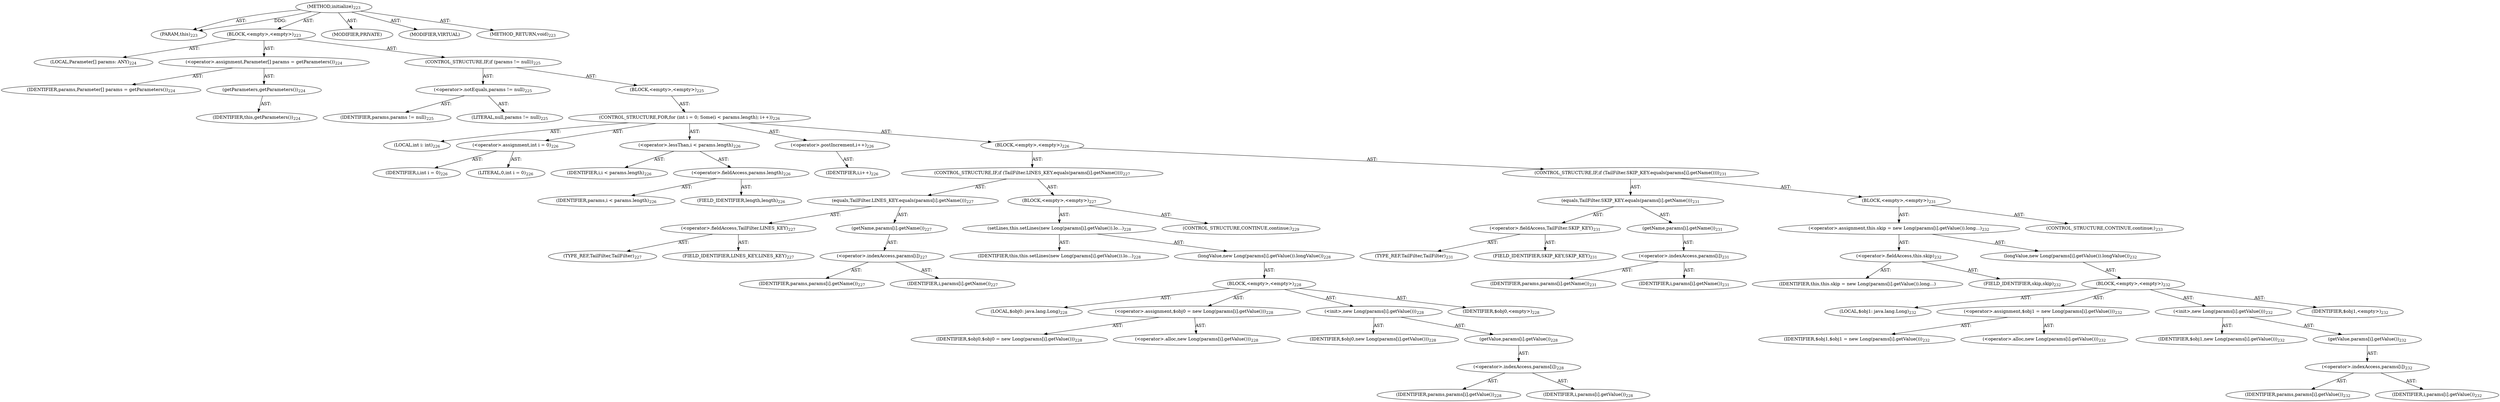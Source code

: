 digraph "initialize" {  
"111669149704" [label = <(METHOD,initialize)<SUB>223</SUB>> ]
"115964116996" [label = <(PARAM,this)<SUB>223</SUB>> ]
"25769803788" [label = <(BLOCK,&lt;empty&gt;,&lt;empty&gt;)<SUB>223</SUB>> ]
"94489280514" [label = <(LOCAL,Parameter[] params: ANY)<SUB>224</SUB>> ]
"30064771166" [label = <(&lt;operator&gt;.assignment,Parameter[] params = getParameters())<SUB>224</SUB>> ]
"68719476796" [label = <(IDENTIFIER,params,Parameter[] params = getParameters())<SUB>224</SUB>> ]
"30064771167" [label = <(getParameters,getParameters())<SUB>224</SUB>> ]
"68719476744" [label = <(IDENTIFIER,this,getParameters())<SUB>224</SUB>> ]
"47244640260" [label = <(CONTROL_STRUCTURE,IF,if (params != null))<SUB>225</SUB>> ]
"30064771168" [label = <(&lt;operator&gt;.notEquals,params != null)<SUB>225</SUB>> ]
"68719476797" [label = <(IDENTIFIER,params,params != null)<SUB>225</SUB>> ]
"90194313235" [label = <(LITERAL,null,params != null)<SUB>225</SUB>> ]
"25769803789" [label = <(BLOCK,&lt;empty&gt;,&lt;empty&gt;)<SUB>225</SUB>> ]
"47244640261" [label = <(CONTROL_STRUCTURE,FOR,for (int i = 0; Some(i &lt; params.length); i++))<SUB>226</SUB>> ]
"94489280515" [label = <(LOCAL,int i: int)<SUB>226</SUB>> ]
"30064771169" [label = <(&lt;operator&gt;.assignment,int i = 0)<SUB>226</SUB>> ]
"68719476798" [label = <(IDENTIFIER,i,int i = 0)<SUB>226</SUB>> ]
"90194313236" [label = <(LITERAL,0,int i = 0)<SUB>226</SUB>> ]
"30064771170" [label = <(&lt;operator&gt;.lessThan,i &lt; params.length)<SUB>226</SUB>> ]
"68719476799" [label = <(IDENTIFIER,i,i &lt; params.length)<SUB>226</SUB>> ]
"30064771171" [label = <(&lt;operator&gt;.fieldAccess,params.length)<SUB>226</SUB>> ]
"68719476800" [label = <(IDENTIFIER,params,i &lt; params.length)<SUB>226</SUB>> ]
"55834574887" [label = <(FIELD_IDENTIFIER,length,length)<SUB>226</SUB>> ]
"30064771172" [label = <(&lt;operator&gt;.postIncrement,i++)<SUB>226</SUB>> ]
"68719476801" [label = <(IDENTIFIER,i,i++)<SUB>226</SUB>> ]
"25769803790" [label = <(BLOCK,&lt;empty&gt;,&lt;empty&gt;)<SUB>226</SUB>> ]
"47244640262" [label = <(CONTROL_STRUCTURE,IF,if (TailFilter.LINES_KEY.equals(params[i].getName())))<SUB>227</SUB>> ]
"30064771173" [label = <(equals,TailFilter.LINES_KEY.equals(params[i].getName()))<SUB>227</SUB>> ]
"30064771174" [label = <(&lt;operator&gt;.fieldAccess,TailFilter.LINES_KEY)<SUB>227</SUB>> ]
"180388626434" [label = <(TYPE_REF,TailFilter,TailFilter)<SUB>227</SUB>> ]
"55834574888" [label = <(FIELD_IDENTIFIER,LINES_KEY,LINES_KEY)<SUB>227</SUB>> ]
"30064771175" [label = <(getName,params[i].getName())<SUB>227</SUB>> ]
"30064771176" [label = <(&lt;operator&gt;.indexAccess,params[i])<SUB>227</SUB>> ]
"68719476802" [label = <(IDENTIFIER,params,params[i].getName())<SUB>227</SUB>> ]
"68719476803" [label = <(IDENTIFIER,i,params[i].getName())<SUB>227</SUB>> ]
"25769803791" [label = <(BLOCK,&lt;empty&gt;,&lt;empty&gt;)<SUB>227</SUB>> ]
"30064771177" [label = <(setLines,this.setLines(new Long(params[i].getValue()).lo...)<SUB>228</SUB>> ]
"68719476745" [label = <(IDENTIFIER,this,this.setLines(new Long(params[i].getValue()).lo...)<SUB>228</SUB>> ]
"30064771178" [label = <(longValue,new Long(params[i].getValue()).longValue())<SUB>228</SUB>> ]
"25769803792" [label = <(BLOCK,&lt;empty&gt;,&lt;empty&gt;)<SUB>228</SUB>> ]
"94489280516" [label = <(LOCAL,$obj0: java.lang.Long)<SUB>228</SUB>> ]
"30064771179" [label = <(&lt;operator&gt;.assignment,$obj0 = new Long(params[i].getValue()))<SUB>228</SUB>> ]
"68719476804" [label = <(IDENTIFIER,$obj0,$obj0 = new Long(params[i].getValue()))<SUB>228</SUB>> ]
"30064771180" [label = <(&lt;operator&gt;.alloc,new Long(params[i].getValue()))<SUB>228</SUB>> ]
"30064771181" [label = <(&lt;init&gt;,new Long(params[i].getValue()))<SUB>228</SUB>> ]
"68719476805" [label = <(IDENTIFIER,$obj0,new Long(params[i].getValue()))<SUB>228</SUB>> ]
"30064771182" [label = <(getValue,params[i].getValue())<SUB>228</SUB>> ]
"30064771183" [label = <(&lt;operator&gt;.indexAccess,params[i])<SUB>228</SUB>> ]
"68719476806" [label = <(IDENTIFIER,params,params[i].getValue())<SUB>228</SUB>> ]
"68719476807" [label = <(IDENTIFIER,i,params[i].getValue())<SUB>228</SUB>> ]
"68719476808" [label = <(IDENTIFIER,$obj0,&lt;empty&gt;)<SUB>228</SUB>> ]
"47244640263" [label = <(CONTROL_STRUCTURE,CONTINUE,continue;)<SUB>229</SUB>> ]
"47244640264" [label = <(CONTROL_STRUCTURE,IF,if (TailFilter.SKIP_KEY.equals(params[i].getName())))<SUB>231</SUB>> ]
"30064771184" [label = <(equals,TailFilter.SKIP_KEY.equals(params[i].getName()))<SUB>231</SUB>> ]
"30064771185" [label = <(&lt;operator&gt;.fieldAccess,TailFilter.SKIP_KEY)<SUB>231</SUB>> ]
"180388626435" [label = <(TYPE_REF,TailFilter,TailFilter)<SUB>231</SUB>> ]
"55834574889" [label = <(FIELD_IDENTIFIER,SKIP_KEY,SKIP_KEY)<SUB>231</SUB>> ]
"30064771186" [label = <(getName,params[i].getName())<SUB>231</SUB>> ]
"30064771187" [label = <(&lt;operator&gt;.indexAccess,params[i])<SUB>231</SUB>> ]
"68719476809" [label = <(IDENTIFIER,params,params[i].getName())<SUB>231</SUB>> ]
"68719476810" [label = <(IDENTIFIER,i,params[i].getName())<SUB>231</SUB>> ]
"25769803793" [label = <(BLOCK,&lt;empty&gt;,&lt;empty&gt;)<SUB>231</SUB>> ]
"30064771188" [label = <(&lt;operator&gt;.assignment,this.skip = new Long(params[i].getValue()).long...)<SUB>232</SUB>> ]
"30064771189" [label = <(&lt;operator&gt;.fieldAccess,this.skip)<SUB>232</SUB>> ]
"68719476811" [label = <(IDENTIFIER,this,this.skip = new Long(params[i].getValue()).long...)> ]
"55834574890" [label = <(FIELD_IDENTIFIER,skip,skip)<SUB>232</SUB>> ]
"30064771190" [label = <(longValue,new Long(params[i].getValue()).longValue())<SUB>232</SUB>> ]
"25769803794" [label = <(BLOCK,&lt;empty&gt;,&lt;empty&gt;)<SUB>232</SUB>> ]
"94489280517" [label = <(LOCAL,$obj1: java.lang.Long)<SUB>232</SUB>> ]
"30064771191" [label = <(&lt;operator&gt;.assignment,$obj1 = new Long(params[i].getValue()))<SUB>232</SUB>> ]
"68719476812" [label = <(IDENTIFIER,$obj1,$obj1 = new Long(params[i].getValue()))<SUB>232</SUB>> ]
"30064771192" [label = <(&lt;operator&gt;.alloc,new Long(params[i].getValue()))<SUB>232</SUB>> ]
"30064771193" [label = <(&lt;init&gt;,new Long(params[i].getValue()))<SUB>232</SUB>> ]
"68719476813" [label = <(IDENTIFIER,$obj1,new Long(params[i].getValue()))<SUB>232</SUB>> ]
"30064771194" [label = <(getValue,params[i].getValue())<SUB>232</SUB>> ]
"30064771195" [label = <(&lt;operator&gt;.indexAccess,params[i])<SUB>232</SUB>> ]
"68719476814" [label = <(IDENTIFIER,params,params[i].getValue())<SUB>232</SUB>> ]
"68719476815" [label = <(IDENTIFIER,i,params[i].getValue())<SUB>232</SUB>> ]
"68719476816" [label = <(IDENTIFIER,$obj1,&lt;empty&gt;)<SUB>232</SUB>> ]
"47244640265" [label = <(CONTROL_STRUCTURE,CONTINUE,continue;)<SUB>233</SUB>> ]
"133143986205" [label = <(MODIFIER,PRIVATE)> ]
"133143986206" [label = <(MODIFIER,VIRTUAL)> ]
"128849018888" [label = <(METHOD_RETURN,void)<SUB>223</SUB>> ]
  "111669149704" -> "115964116996"  [ label = "AST: "] 
  "111669149704" -> "25769803788"  [ label = "AST: "] 
  "111669149704" -> "133143986205"  [ label = "AST: "] 
  "111669149704" -> "133143986206"  [ label = "AST: "] 
  "111669149704" -> "128849018888"  [ label = "AST: "] 
  "25769803788" -> "94489280514"  [ label = "AST: "] 
  "25769803788" -> "30064771166"  [ label = "AST: "] 
  "25769803788" -> "47244640260"  [ label = "AST: "] 
  "30064771166" -> "68719476796"  [ label = "AST: "] 
  "30064771166" -> "30064771167"  [ label = "AST: "] 
  "30064771167" -> "68719476744"  [ label = "AST: "] 
  "47244640260" -> "30064771168"  [ label = "AST: "] 
  "47244640260" -> "25769803789"  [ label = "AST: "] 
  "30064771168" -> "68719476797"  [ label = "AST: "] 
  "30064771168" -> "90194313235"  [ label = "AST: "] 
  "25769803789" -> "47244640261"  [ label = "AST: "] 
  "47244640261" -> "94489280515"  [ label = "AST: "] 
  "47244640261" -> "30064771169"  [ label = "AST: "] 
  "47244640261" -> "30064771170"  [ label = "AST: "] 
  "47244640261" -> "30064771172"  [ label = "AST: "] 
  "47244640261" -> "25769803790"  [ label = "AST: "] 
  "30064771169" -> "68719476798"  [ label = "AST: "] 
  "30064771169" -> "90194313236"  [ label = "AST: "] 
  "30064771170" -> "68719476799"  [ label = "AST: "] 
  "30064771170" -> "30064771171"  [ label = "AST: "] 
  "30064771171" -> "68719476800"  [ label = "AST: "] 
  "30064771171" -> "55834574887"  [ label = "AST: "] 
  "30064771172" -> "68719476801"  [ label = "AST: "] 
  "25769803790" -> "47244640262"  [ label = "AST: "] 
  "25769803790" -> "47244640264"  [ label = "AST: "] 
  "47244640262" -> "30064771173"  [ label = "AST: "] 
  "47244640262" -> "25769803791"  [ label = "AST: "] 
  "30064771173" -> "30064771174"  [ label = "AST: "] 
  "30064771173" -> "30064771175"  [ label = "AST: "] 
  "30064771174" -> "180388626434"  [ label = "AST: "] 
  "30064771174" -> "55834574888"  [ label = "AST: "] 
  "30064771175" -> "30064771176"  [ label = "AST: "] 
  "30064771176" -> "68719476802"  [ label = "AST: "] 
  "30064771176" -> "68719476803"  [ label = "AST: "] 
  "25769803791" -> "30064771177"  [ label = "AST: "] 
  "25769803791" -> "47244640263"  [ label = "AST: "] 
  "30064771177" -> "68719476745"  [ label = "AST: "] 
  "30064771177" -> "30064771178"  [ label = "AST: "] 
  "30064771178" -> "25769803792"  [ label = "AST: "] 
  "25769803792" -> "94489280516"  [ label = "AST: "] 
  "25769803792" -> "30064771179"  [ label = "AST: "] 
  "25769803792" -> "30064771181"  [ label = "AST: "] 
  "25769803792" -> "68719476808"  [ label = "AST: "] 
  "30064771179" -> "68719476804"  [ label = "AST: "] 
  "30064771179" -> "30064771180"  [ label = "AST: "] 
  "30064771181" -> "68719476805"  [ label = "AST: "] 
  "30064771181" -> "30064771182"  [ label = "AST: "] 
  "30064771182" -> "30064771183"  [ label = "AST: "] 
  "30064771183" -> "68719476806"  [ label = "AST: "] 
  "30064771183" -> "68719476807"  [ label = "AST: "] 
  "47244640264" -> "30064771184"  [ label = "AST: "] 
  "47244640264" -> "25769803793"  [ label = "AST: "] 
  "30064771184" -> "30064771185"  [ label = "AST: "] 
  "30064771184" -> "30064771186"  [ label = "AST: "] 
  "30064771185" -> "180388626435"  [ label = "AST: "] 
  "30064771185" -> "55834574889"  [ label = "AST: "] 
  "30064771186" -> "30064771187"  [ label = "AST: "] 
  "30064771187" -> "68719476809"  [ label = "AST: "] 
  "30064771187" -> "68719476810"  [ label = "AST: "] 
  "25769803793" -> "30064771188"  [ label = "AST: "] 
  "25769803793" -> "47244640265"  [ label = "AST: "] 
  "30064771188" -> "30064771189"  [ label = "AST: "] 
  "30064771188" -> "30064771190"  [ label = "AST: "] 
  "30064771189" -> "68719476811"  [ label = "AST: "] 
  "30064771189" -> "55834574890"  [ label = "AST: "] 
  "30064771190" -> "25769803794"  [ label = "AST: "] 
  "25769803794" -> "94489280517"  [ label = "AST: "] 
  "25769803794" -> "30064771191"  [ label = "AST: "] 
  "25769803794" -> "30064771193"  [ label = "AST: "] 
  "25769803794" -> "68719476816"  [ label = "AST: "] 
  "30064771191" -> "68719476812"  [ label = "AST: "] 
  "30064771191" -> "30064771192"  [ label = "AST: "] 
  "30064771193" -> "68719476813"  [ label = "AST: "] 
  "30064771193" -> "30064771194"  [ label = "AST: "] 
  "30064771194" -> "30064771195"  [ label = "AST: "] 
  "30064771195" -> "68719476814"  [ label = "AST: "] 
  "30064771195" -> "68719476815"  [ label = "AST: "] 
  "111669149704" -> "115964116996"  [ label = "DDG: "] 
}
